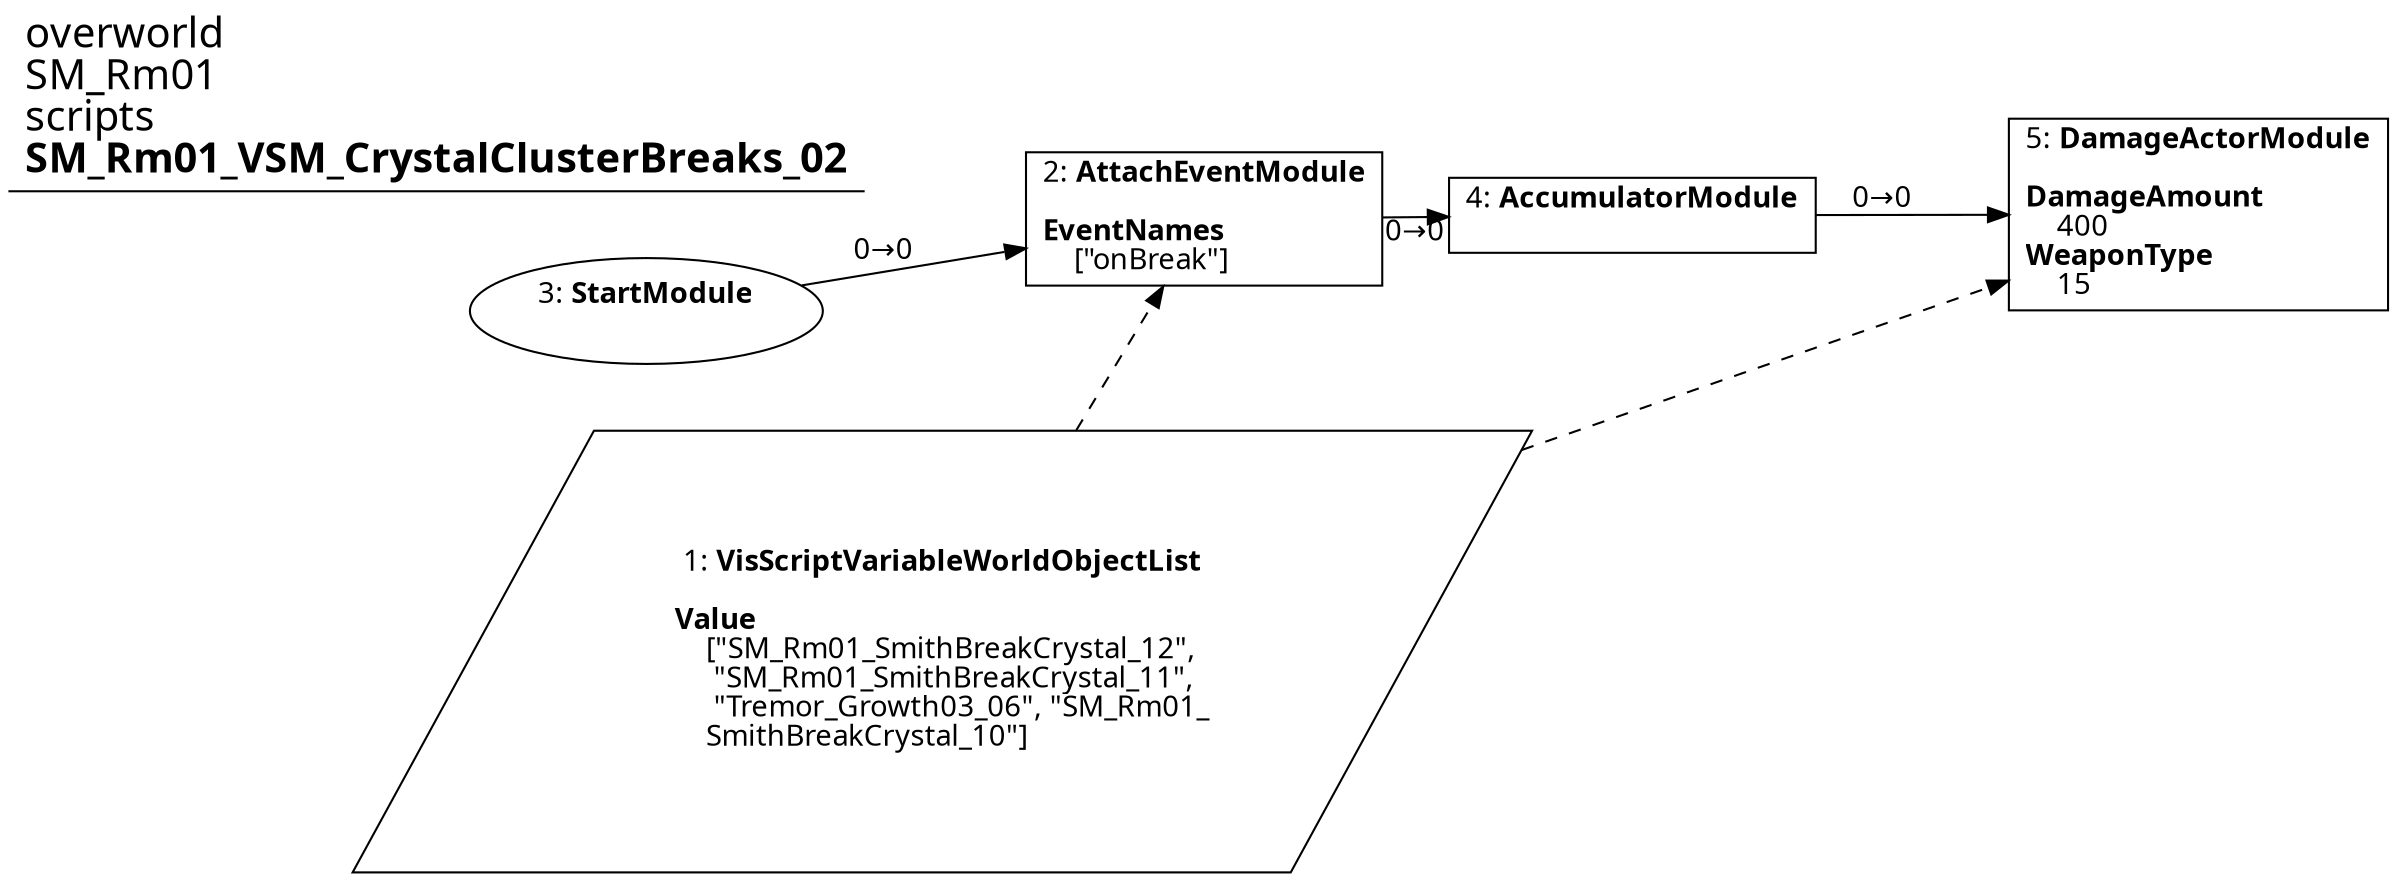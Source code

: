 digraph {
    layout = fdp;
    overlap = prism;
    sep = "+16";
    splines = spline;

    node [ shape = box ];

    graph [ fontname = "Segoe UI" ];
    node [ fontname = "Segoe UI" ];
    edge [ fontname = "Segoe UI" ];

    1 [ label = <1: <b>VisScriptVariableWorldObjectList</b><br/><br/><b>Value</b><br align="left"/>    [&quot;SM_Rm01_SmithBreakCrystal_12&quot;,<br align="left"/>     &quot;SM_Rm01_SmithBreakCrystal_11&quot;,<br align="left"/>     &quot;Tremor_Growth03_06&quot;, &quot;SM_Rm01_<br align="left"/>    SmithBreakCrystal_10&quot;]<br align="left"/>> ];
    1 [ shape = parallelogram ]
    1 [ pos = "0.349,-0.33900002!" ];

    2 [ label = <2: <b>AttachEventModule</b><br/><br/><b>EventNames</b><br align="left"/>    [&quot;onBreak&quot;]<br align="left"/>> ];
    2 [ pos = "0.40100002,-0.165!" ];
    2 -> 4 [ label = "0→0" ];
    1 -> 2 [ style = dashed ];

    3 [ label = <3: <b>StartModule</b><br/><br/>> ];
    3 [ shape = oval ]
    3 [ pos = "0.21000001,-0.165!" ];
    3 -> 2 [ label = "0→0" ];

    4 [ label = <4: <b>AccumulatorModule</b><br/><br/>> ];
    4 [ pos = "0.62600005,-0.165!" ];
    4 -> 5 [ label = "0→0" ];

    5 [ label = <5: <b>DamageActorModule</b><br/><br/><b>DamageAmount</b><br align="left"/>    400<br align="left"/><b>WeaponType</b><br align="left"/>    15<br align="left"/>> ];
    5 [ pos = "0.90000004,-0.165!" ];
    1 -> 5 [ style = dashed ];

    title [ pos = "0.209,-0.164!" ];
    title [ shape = underline ];
    title [ label = <<font point-size="20">overworld<br align="left"/>SM_Rm01<br align="left"/>scripts<br align="left"/><b>SM_Rm01_VSM_CrystalClusterBreaks_02</b><br align="left"/></font>> ];
}
